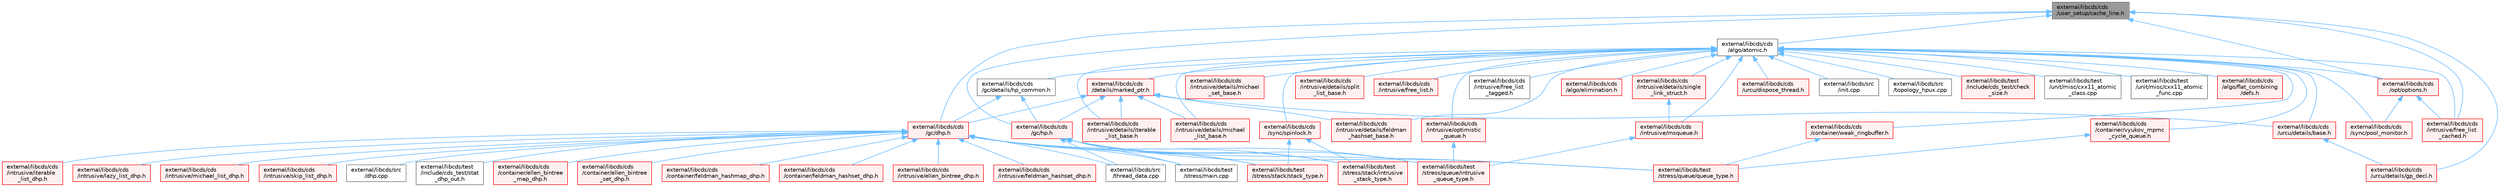 digraph "external/libcds/cds/user_setup/cache_line.h"
{
 // LATEX_PDF_SIZE
  bgcolor="transparent";
  edge [fontname=Helvetica,fontsize=10,labelfontname=Helvetica,labelfontsize=10];
  node [fontname=Helvetica,fontsize=10,shape=box,height=0.2,width=0.4];
  Node1 [id="Node000001",label="external/libcds/cds\l/user_setup/cache_line.h",height=0.2,width=0.4,color="gray40", fillcolor="grey60", style="filled", fontcolor="black",tooltip="Cache-line size definition"];
  Node1 -> Node2 [id="edge1_Node000001_Node000002",dir="back",color="steelblue1",style="solid",tooltip=" "];
  Node2 [id="Node000002",label="external/libcds/cds\l/algo/atomic.h",height=0.2,width=0.4,color="grey40", fillcolor="white", style="filled",URL="$external_2libcds_2cds_2algo_2atomic_8h.html",tooltip=" "];
  Node2 -> Node3 [id="edge2_Node000002_Node000003",dir="back",color="steelblue1",style="solid",tooltip=" "];
  Node3 [id="Node000003",label="external/libcds/cds\l/algo/elimination.h",height=0.2,width=0.4,color="red", fillcolor="#FFF0F0", style="filled",URL="$elimination_8h.html",tooltip=" "];
  Node2 -> Node18 [id="edge3_Node000002_Node000018",dir="back",color="steelblue1",style="solid",tooltip=" "];
  Node18 [id="Node000018",label="external/libcds/cds\l/algo/flat_combining\l/defs.h",height=0.2,width=0.4,color="red", fillcolor="#FFF0F0", style="filled",URL="$algo_2flat__combining_2defs_8h.html",tooltip=" "];
  Node2 -> Node51 [id="edge4_Node000002_Node000051",dir="back",color="steelblue1",style="solid",tooltip=" "];
  Node51 [id="Node000051",label="external/libcds/cds\l/container/vyukov_mpmc\l_cycle_queue.h",height=0.2,width=0.4,color="red", fillcolor="#FFF0F0", style="filled",URL="$container_2vyukov__mpmc__cycle__queue_8h.html",tooltip=" "];
  Node51 -> Node22 [id="edge5_Node000051_Node000022",dir="back",color="steelblue1",style="solid",tooltip=" "];
  Node22 [id="Node000022",label="external/libcds/test\l/stress/queue/queue_type.h",height=0.2,width=0.4,color="red", fillcolor="#FFF0F0", style="filled",URL="$queue__type_8h.html",tooltip=" "];
  Node2 -> Node309 [id="edge6_Node000002_Node000309",dir="back",color="steelblue1",style="solid",tooltip=" "];
  Node309 [id="Node000309",label="external/libcds/cds\l/container/weak_ringbuffer.h",height=0.2,width=0.4,color="red", fillcolor="#FFF0F0", style="filled",URL="$weak__ringbuffer_8h.html",tooltip=" "];
  Node309 -> Node22 [id="edge7_Node000309_Node000022",dir="back",color="steelblue1",style="solid",tooltip=" "];
  Node2 -> Node311 [id="edge8_Node000002_Node000311",dir="back",color="steelblue1",style="solid",tooltip=" "];
  Node311 [id="Node000311",label="external/libcds/cds\l/details/marked_ptr.h",height=0.2,width=0.4,color="red", fillcolor="#FFF0F0", style="filled",URL="$marked__ptr_8h.html",tooltip=" "];
  Node311 -> Node312 [id="edge9_Node000311_Node000312",dir="back",color="steelblue1",style="solid",tooltip=" "];
  Node312 [id="Node000312",label="external/libcds/cds\l/gc/dhp.h",height=0.2,width=0.4,color="red", fillcolor="#FFF0F0", style="filled",URL="$dhp_8h.html",tooltip=" "];
  Node312 -> Node313 [id="edge10_Node000312_Node000313",dir="back",color="steelblue1",style="solid",tooltip=" "];
  Node313 [id="Node000313",label="external/libcds/cds\l/container/ellen_bintree\l_map_dhp.h",height=0.2,width=0.4,color="red", fillcolor="#FFF0F0", style="filled",URL="$ellen__bintree__map__dhp_8h.html",tooltip=" "];
  Node312 -> Node314 [id="edge11_Node000312_Node000314",dir="back",color="steelblue1",style="solid",tooltip=" "];
  Node314 [id="Node000314",label="external/libcds/cds\l/container/ellen_bintree\l_set_dhp.h",height=0.2,width=0.4,color="red", fillcolor="#FFF0F0", style="filled",URL="$ellen__bintree__set__dhp_8h.html",tooltip=" "];
  Node312 -> Node315 [id="edge12_Node000312_Node000315",dir="back",color="steelblue1",style="solid",tooltip=" "];
  Node315 [id="Node000315",label="external/libcds/cds\l/container/feldman_hashmap_dhp.h",height=0.2,width=0.4,color="red", fillcolor="#FFF0F0", style="filled",URL="$feldman__hashmap__dhp_8h.html",tooltip=" "];
  Node312 -> Node317 [id="edge13_Node000312_Node000317",dir="back",color="steelblue1",style="solid",tooltip=" "];
  Node317 [id="Node000317",label="external/libcds/cds\l/container/feldman_hashset_dhp.h",height=0.2,width=0.4,color="red", fillcolor="#FFF0F0", style="filled",URL="$container_2feldman__hashset__dhp_8h.html",tooltip=" "];
  Node312 -> Node319 [id="edge14_Node000312_Node000319",dir="back",color="steelblue1",style="solid",tooltip=" "];
  Node319 [id="Node000319",label="external/libcds/cds\l/intrusive/ellen_bintree_dhp.h",height=0.2,width=0.4,color="red", fillcolor="#FFF0F0", style="filled",URL="$ellen__bintree__dhp_8h.html",tooltip=" "];
  Node312 -> Node320 [id="edge15_Node000312_Node000320",dir="back",color="steelblue1",style="solid",tooltip=" "];
  Node320 [id="Node000320",label="external/libcds/cds\l/intrusive/feldman_hashset_dhp.h",height=0.2,width=0.4,color="red", fillcolor="#FFF0F0", style="filled",URL="$intrusive_2feldman__hashset__dhp_8h.html",tooltip=" "];
  Node312 -> Node322 [id="edge16_Node000312_Node000322",dir="back",color="steelblue1",style="solid",tooltip=" "];
  Node322 [id="Node000322",label="external/libcds/cds\l/intrusive/iterable\l_list_dhp.h",height=0.2,width=0.4,color="red", fillcolor="#FFF0F0", style="filled",URL="$intrusive_2iterable__list__dhp_8h.html",tooltip=" "];
  Node312 -> Node334 [id="edge17_Node000312_Node000334",dir="back",color="steelblue1",style="solid",tooltip=" "];
  Node334 [id="Node000334",label="external/libcds/cds\l/intrusive/lazy_list_dhp.h",height=0.2,width=0.4,color="red", fillcolor="#FFF0F0", style="filled",URL="$intrusive_2lazy__list__dhp_8h.html",tooltip=" "];
  Node312 -> Node346 [id="edge18_Node000312_Node000346",dir="back",color="steelblue1",style="solid",tooltip=" "];
  Node346 [id="Node000346",label="external/libcds/cds\l/intrusive/michael_list_dhp.h",height=0.2,width=0.4,color="red", fillcolor="#FFF0F0", style="filled",URL="$intrusive_2michael__list__dhp_8h.html",tooltip=" "];
  Node312 -> Node358 [id="edge19_Node000312_Node000358",dir="back",color="steelblue1",style="solid",tooltip=" "];
  Node358 [id="Node000358",label="external/libcds/cds\l/intrusive/skip_list_dhp.h",height=0.2,width=0.4,color="red", fillcolor="#FFF0F0", style="filled",URL="$skip__list__dhp_8h.html",tooltip=" "];
  Node312 -> Node364 [id="edge20_Node000312_Node000364",dir="back",color="steelblue1",style="solid",tooltip=" "];
  Node364 [id="Node000364",label="external/libcds/src\l/dhp.cpp",height=0.2,width=0.4,color="grey40", fillcolor="white", style="filled",URL="$dhp_8cpp.html",tooltip=" "];
  Node312 -> Node365 [id="edge21_Node000312_Node000365",dir="back",color="steelblue1",style="solid",tooltip=" "];
  Node365 [id="Node000365",label="external/libcds/src\l/thread_data.cpp",height=0.2,width=0.4,color="grey40", fillcolor="white", style="filled",URL="$thread__data_8cpp.html",tooltip=" "];
  Node312 -> Node366 [id="edge22_Node000312_Node000366",dir="back",color="steelblue1",style="solid",tooltip=" "];
  Node366 [id="Node000366",label="external/libcds/test\l/include/cds_test/stat\l_dhp_out.h",height=0.2,width=0.4,color="grey40", fillcolor="white", style="filled",URL="$stat__dhp__out_8h.html",tooltip=" "];
  Node312 -> Node367 [id="edge23_Node000312_Node000367",dir="back",color="steelblue1",style="solid",tooltip=" "];
  Node367 [id="Node000367",label="external/libcds/test\l/stress/main.cpp",height=0.2,width=0.4,color="grey40", fillcolor="white", style="filled",URL="$external_2libcds_2test_2stress_2main_8cpp.html",tooltip=" "];
  Node312 -> Node44 [id="edge24_Node000312_Node000044",dir="back",color="steelblue1",style="solid",tooltip=" "];
  Node44 [id="Node000044",label="external/libcds/test\l/stress/queue/intrusive\l_queue_type.h",height=0.2,width=0.4,color="red", fillcolor="#FFF0F0", style="filled",URL="$intrusive__queue__type_8h.html",tooltip=" "];
  Node312 -> Node22 [id="edge25_Node000312_Node000022",dir="back",color="steelblue1",style="solid",tooltip=" "];
  Node312 -> Node11 [id="edge26_Node000312_Node000011",dir="back",color="steelblue1",style="solid",tooltip=" "];
  Node11 [id="Node000011",label="external/libcds/test\l/stress/stack/intrusive\l_stack_type.h",height=0.2,width=0.4,color="red", fillcolor="#FFF0F0", style="filled",URL="$intrusive__stack__type_8h.html",tooltip=" "];
  Node312 -> Node6 [id="edge27_Node000312_Node000006",dir="back",color="steelblue1",style="solid",tooltip=" "];
  Node6 [id="Node000006",label="external/libcds/test\l/stress/stack/stack_type.h",height=0.2,width=0.4,color="red", fillcolor="#FFF0F0", style="filled",URL="$stack__type_8h.html",tooltip=" "];
  Node311 -> Node378 [id="edge28_Node000311_Node000378",dir="back",color="steelblue1",style="solid",tooltip=" "];
  Node378 [id="Node000378",label="external/libcds/cds\l/gc/hp.h",height=0.2,width=0.4,color="red", fillcolor="#FFF0F0", style="filled",URL="$hp_8h.html",tooltip=" "];
  Node378 -> Node365 [id="edge29_Node000378_Node000365",dir="back",color="steelblue1",style="solid",tooltip=" "];
  Node378 -> Node367 [id="edge30_Node000378_Node000367",dir="back",color="steelblue1",style="solid",tooltip=" "];
  Node378 -> Node44 [id="edge31_Node000378_Node000044",dir="back",color="steelblue1",style="solid",tooltip=" "];
  Node378 -> Node22 [id="edge32_Node000378_Node000022",dir="back",color="steelblue1",style="solid",tooltip=" "];
  Node378 -> Node11 [id="edge33_Node000378_Node000011",dir="back",color="steelblue1",style="solid",tooltip=" "];
  Node378 -> Node6 [id="edge34_Node000378_Node000006",dir="back",color="steelblue1",style="solid",tooltip=" "];
  Node311 -> Node471 [id="edge35_Node000311_Node000471",dir="back",color="steelblue1",style="solid",tooltip=" "];
  Node471 [id="Node000471",label="external/libcds/cds\l/intrusive/details/feldman\l_hashset_base.h",height=0.2,width=0.4,color="red", fillcolor="#FFF0F0", style="filled",URL="$intrusive_2details_2feldman__hashset__base_8h.html",tooltip=" "];
  Node311 -> Node486 [id="edge36_Node000311_Node000486",dir="back",color="steelblue1",style="solid",tooltip=" "];
  Node486 [id="Node000486",label="external/libcds/cds\l/intrusive/details/iterable\l_list_base.h",height=0.2,width=0.4,color="red", fillcolor="#FFF0F0", style="filled",URL="$intrusive_2details_2iterable__list__base_8h.html",tooltip=" "];
  Node311 -> Node532 [id="edge37_Node000311_Node000532",dir="back",color="steelblue1",style="solid",tooltip=" "];
  Node532 [id="Node000532",label="external/libcds/cds\l/intrusive/details/michael\l_list_base.h",height=0.2,width=0.4,color="red", fillcolor="#FFF0F0", style="filled",URL="$intrusive_2details_2michael__list__base_8h.html",tooltip=" "];
  Node311 -> Node592 [id="edge38_Node000311_Node000592",dir="back",color="steelblue1",style="solid",tooltip=" "];
  Node592 [id="Node000592",label="external/libcds/cds\l/urcu/details/base.h",height=0.2,width=0.4,color="red", fillcolor="#FFF0F0", style="filled",URL="$external_2libcds_2cds_2urcu_2details_2base_8h.html",tooltip=" "];
  Node592 -> Node593 [id="edge39_Node000592_Node000593",dir="back",color="steelblue1",style="solid",tooltip=" "];
  Node593 [id="Node000593",label="external/libcds/cds\l/urcu/details/gp_decl.h",height=0.2,width=0.4,color="red", fillcolor="#FFF0F0", style="filled",URL="$gp__decl_8h.html",tooltip=" "];
  Node2 -> Node936 [id="edge40_Node000002_Node000936",dir="back",color="steelblue1",style="solid",tooltip=" "];
  Node936 [id="Node000936",label="external/libcds/cds\l/gc/details/hp_common.h",height=0.2,width=0.4,color="grey40", fillcolor="white", style="filled",URL="$hp__common_8h.html",tooltip=" "];
  Node936 -> Node312 [id="edge41_Node000936_Node000312",dir="back",color="steelblue1",style="solid",tooltip=" "];
  Node936 -> Node378 [id="edge42_Node000936_Node000378",dir="back",color="steelblue1",style="solid",tooltip=" "];
  Node2 -> Node471 [id="edge43_Node000002_Node000471",dir="back",color="steelblue1",style="solid",tooltip=" "];
  Node2 -> Node486 [id="edge44_Node000002_Node000486",dir="back",color="steelblue1",style="solid",tooltip=" "];
  Node2 -> Node532 [id="edge45_Node000002_Node000532",dir="back",color="steelblue1",style="solid",tooltip=" "];
  Node2 -> Node937 [id="edge46_Node000002_Node000937",dir="back",color="steelblue1",style="solid",tooltip=" "];
  Node937 [id="Node000937",label="external/libcds/cds\l/intrusive/details/michael\l_set_base.h",height=0.2,width=0.4,color="red", fillcolor="#FFF0F0", style="filled",URL="$intrusive_2details_2michael__set__base_8h.html",tooltip=" "];
  Node2 -> Node386 [id="edge47_Node000002_Node000386",dir="back",color="steelblue1",style="solid",tooltip=" "];
  Node386 [id="Node000386",label="external/libcds/cds\l/intrusive/details/single\l_link_struct.h",height=0.2,width=0.4,color="red", fillcolor="#FFF0F0", style="filled",URL="$single__link__struct_8h.html",tooltip=" "];
  Node386 -> Node391 [id="edge48_Node000386_Node000391",dir="back",color="steelblue1",style="solid",tooltip=" "];
  Node391 [id="Node000391",label="external/libcds/cds\l/intrusive/msqueue.h",height=0.2,width=0.4,color="red", fillcolor="#FFF0F0", style="filled",URL="$intrusive_2msqueue_8h.html",tooltip=" "];
  Node391 -> Node44 [id="edge49_Node000391_Node000044",dir="back",color="steelblue1",style="solid",tooltip=" "];
  Node2 -> Node946 [id="edge50_Node000002_Node000946",dir="back",color="steelblue1",style="solid",tooltip=" "];
  Node946 [id="Node000946",label="external/libcds/cds\l/intrusive/details/split\l_list_base.h",height=0.2,width=0.4,color="red", fillcolor="#FFF0F0", style="filled",URL="$intrusive_2details_2split__list__base_8h.html",tooltip=" "];
  Node2 -> Node959 [id="edge51_Node000002_Node000959",dir="back",color="steelblue1",style="solid",tooltip=" "];
  Node959 [id="Node000959",label="external/libcds/cds\l/intrusive/free_list.h",height=0.2,width=0.4,color="red", fillcolor="#FFF0F0", style="filled",URL="$free__list_8h.html",tooltip=" "];
  Node2 -> Node961 [id="edge52_Node000002_Node000961",dir="back",color="steelblue1",style="solid",tooltip=" "];
  Node961 [id="Node000961",label="external/libcds/cds\l/intrusive/free_list\l_cached.h",height=0.2,width=0.4,color="red", fillcolor="#FFF0F0", style="filled",URL="$free__list__cached_8h.html",tooltip=" "];
  Node2 -> Node962 [id="edge53_Node000002_Node000962",dir="back",color="steelblue1",style="solid",tooltip=" "];
  Node962 [id="Node000962",label="external/libcds/cds\l/intrusive/free_list\l_tagged.h",height=0.2,width=0.4,color="grey40", fillcolor="white", style="filled",URL="$free__list__tagged_8h.html",tooltip=" "];
  Node2 -> Node391 [id="edge54_Node000002_Node000391",dir="back",color="steelblue1",style="solid",tooltip=" "];
  Node2 -> Node400 [id="edge55_Node000002_Node000400",dir="back",color="steelblue1",style="solid",tooltip=" "];
  Node400 [id="Node000400",label="external/libcds/cds\l/intrusive/optimistic\l_queue.h",height=0.2,width=0.4,color="red", fillcolor="#FFF0F0", style="filled",URL="$intrusive_2optimistic__queue_8h.html",tooltip=" "];
  Node400 -> Node44 [id="edge56_Node000400_Node000044",dir="back",color="steelblue1",style="solid",tooltip=" "];
  Node2 -> Node963 [id="edge57_Node000002_Node000963",dir="back",color="steelblue1",style="solid",tooltip=" "];
  Node963 [id="Node000963",label="external/libcds/cds\l/opt/options.h",height=0.2,width=0.4,color="red", fillcolor="#FFF0F0", style="filled",URL="$opt_2options_8h.html",tooltip=" "];
  Node963 -> Node961 [id="edge58_Node000963_Node000961",dir="back",color="steelblue1",style="solid",tooltip=" "];
  Node963 -> Node1077 [id="edge59_Node000963_Node001077",dir="back",color="steelblue1",style="solid",tooltip=" "];
  Node1077 [id="Node001077",label="external/libcds/cds\l/sync/pool_monitor.h",height=0.2,width=0.4,color="red", fillcolor="#FFF0F0", style="filled",URL="$pool__monitor_8h.html",tooltip=" "];
  Node2 -> Node1077 [id="edge60_Node000002_Node001077",dir="back",color="steelblue1",style="solid",tooltip=" "];
  Node2 -> Node1079 [id="edge61_Node000002_Node001079",dir="back",color="steelblue1",style="solid",tooltip=" "];
  Node1079 [id="Node001079",label="external/libcds/cds\l/sync/spinlock.h",height=0.2,width=0.4,color="red", fillcolor="#FFF0F0", style="filled",URL="$sync_2spinlock_8h.html",tooltip=" "];
  Node1079 -> Node11 [id="edge62_Node001079_Node000011",dir="back",color="steelblue1",style="solid",tooltip=" "];
  Node1079 -> Node6 [id="edge63_Node001079_Node000006",dir="back",color="steelblue1",style="solid",tooltip=" "];
  Node2 -> Node592 [id="edge64_Node000002_Node000592",dir="back",color="steelblue1",style="solid",tooltip=" "];
  Node2 -> Node1083 [id="edge65_Node000002_Node001083",dir="back",color="steelblue1",style="solid",tooltip=" "];
  Node1083 [id="Node001083",label="external/libcds/cds\l/urcu/dispose_thread.h",height=0.2,width=0.4,color="red", fillcolor="#FFF0F0", style="filled",URL="$dispose__thread_8h.html",tooltip=" "];
  Node2 -> Node599 [id="edge66_Node000002_Node000599",dir="back",color="steelblue1",style="solid",tooltip=" "];
  Node599 [id="Node000599",label="external/libcds/src\l/init.cpp",height=0.2,width=0.4,color="grey40", fillcolor="white", style="filled",URL="$libcds_2src_2init_8cpp.html",tooltip=" "];
  Node2 -> Node1084 [id="edge67_Node000002_Node001084",dir="back",color="steelblue1",style="solid",tooltip=" "];
  Node1084 [id="Node001084",label="external/libcds/src\l/topology_hpux.cpp",height=0.2,width=0.4,color="grey40", fillcolor="white", style="filled",URL="$topology__hpux_8cpp.html",tooltip=" "];
  Node2 -> Node1085 [id="edge68_Node000002_Node001085",dir="back",color="steelblue1",style="solid",tooltip=" "];
  Node1085 [id="Node001085",label="external/libcds/test\l/include/cds_test/check\l_size.h",height=0.2,width=0.4,color="red", fillcolor="#FFF0F0", style="filled",URL="$check__size_8h.html",tooltip=" "];
  Node2 -> Node1113 [id="edge69_Node000002_Node001113",dir="back",color="steelblue1",style="solid",tooltip=" "];
  Node1113 [id="Node001113",label="external/libcds/test\l/unit/misc/cxx11_atomic\l_class.cpp",height=0.2,width=0.4,color="grey40", fillcolor="white", style="filled",URL="$cxx11__atomic__class_8cpp.html",tooltip=" "];
  Node2 -> Node1114 [id="edge70_Node000002_Node001114",dir="back",color="steelblue1",style="solid",tooltip=" "];
  Node1114 [id="Node001114",label="external/libcds/test\l/unit/misc/cxx11_atomic\l_func.cpp",height=0.2,width=0.4,color="grey40", fillcolor="white", style="filled",URL="$cxx11__atomic__func_8cpp.html",tooltip=" "];
  Node1 -> Node312 [id="edge71_Node000001_Node000312",dir="back",color="steelblue1",style="solid",tooltip=" "];
  Node1 -> Node378 [id="edge72_Node000001_Node000378",dir="back",color="steelblue1",style="solid",tooltip=" "];
  Node1 -> Node961 [id="edge73_Node000001_Node000961",dir="back",color="steelblue1",style="solid",tooltip=" "];
  Node1 -> Node963 [id="edge74_Node000001_Node000963",dir="back",color="steelblue1",style="solid",tooltip=" "];
  Node1 -> Node593 [id="edge75_Node000001_Node000593",dir="back",color="steelblue1",style="solid",tooltip=" "];
}
